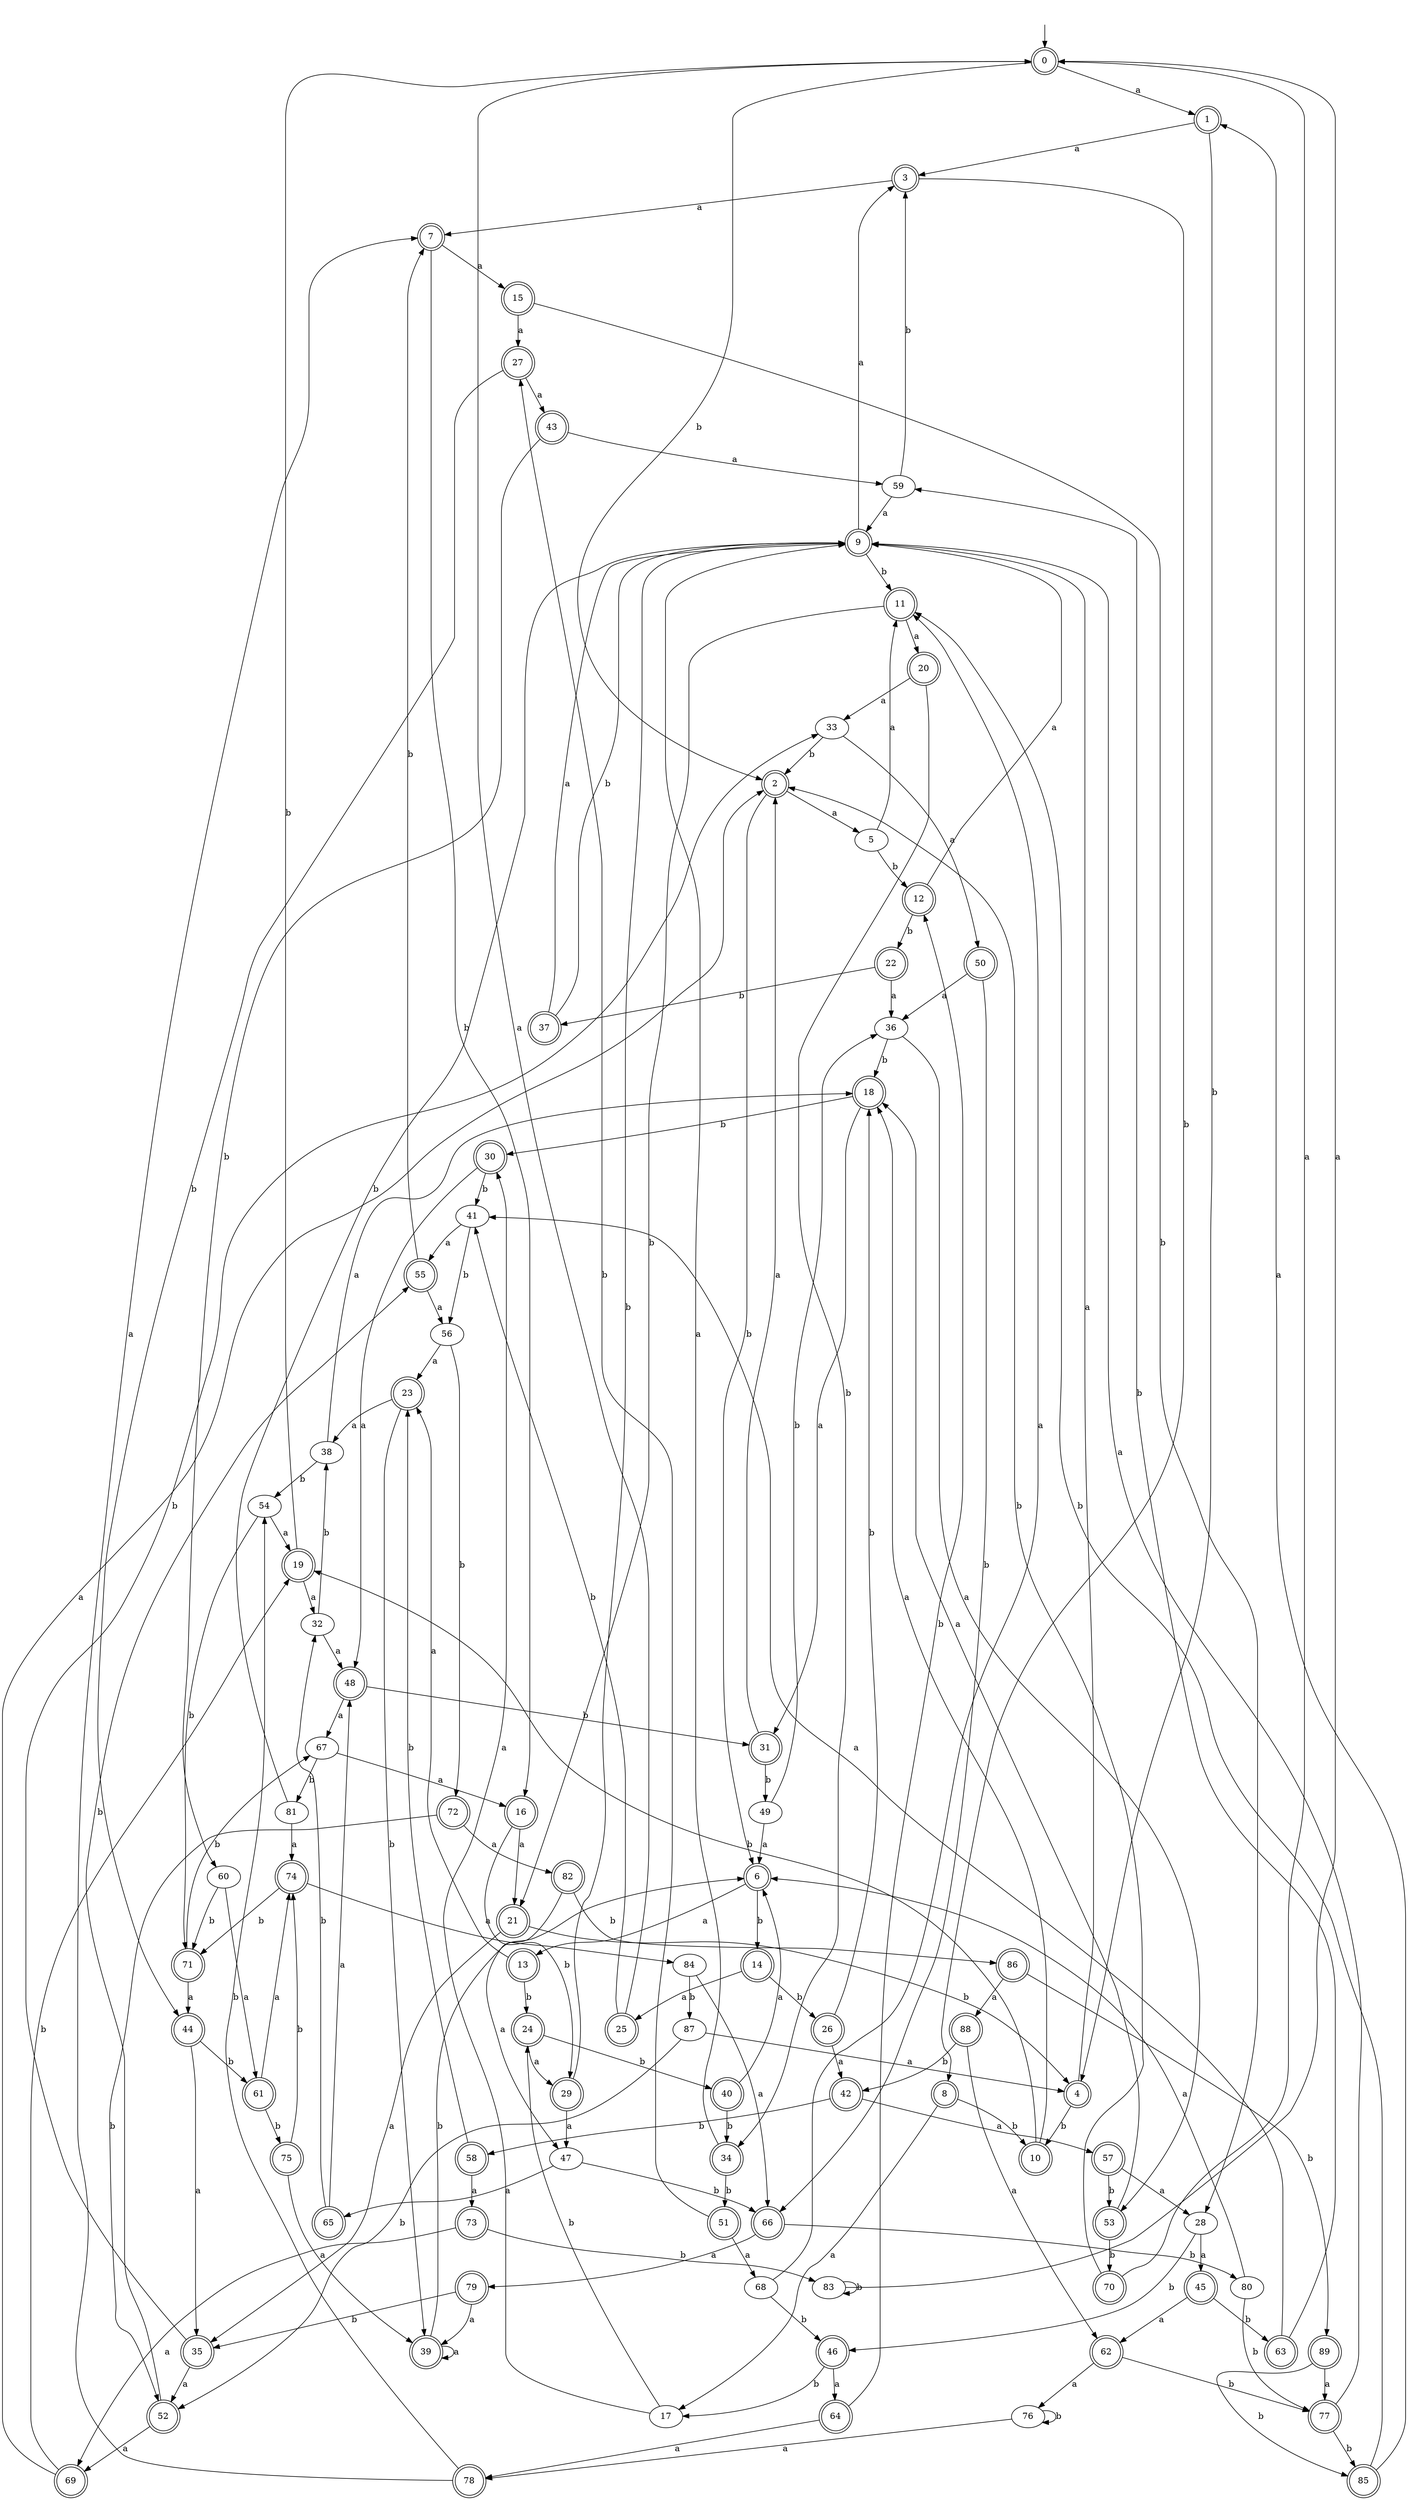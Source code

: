 digraph RandomDFA {
  __start0 [label="", shape=none];
  __start0 -> 0 [label=""];
  0 [shape=circle] [shape=doublecircle]
  0 -> 1 [label="a"]
  0 -> 2 [label="b"]
  1 [shape=doublecircle]
  1 -> 3 [label="a"]
  1 -> 4 [label="b"]
  2 [shape=doublecircle]
  2 -> 5 [label="a"]
  2 -> 6 [label="b"]
  3 [shape=doublecircle]
  3 -> 7 [label="a"]
  3 -> 8 [label="b"]
  4 [shape=doublecircle]
  4 -> 9 [label="a"]
  4 -> 10 [label="b"]
  5
  5 -> 11 [label="a"]
  5 -> 12 [label="b"]
  6 [shape=doublecircle]
  6 -> 13 [label="a"]
  6 -> 14 [label="b"]
  7 [shape=doublecircle]
  7 -> 15 [label="a"]
  7 -> 16 [label="b"]
  8 [shape=doublecircle]
  8 -> 17 [label="a"]
  8 -> 10 [label="b"]
  9 [shape=doublecircle]
  9 -> 3 [label="a"]
  9 -> 11 [label="b"]
  10 [shape=doublecircle]
  10 -> 18 [label="a"]
  10 -> 19 [label="b"]
  11 [shape=doublecircle]
  11 -> 20 [label="a"]
  11 -> 21 [label="b"]
  12 [shape=doublecircle]
  12 -> 9 [label="a"]
  12 -> 22 [label="b"]
  13 [shape=doublecircle]
  13 -> 23 [label="a"]
  13 -> 24 [label="b"]
  14 [shape=doublecircle]
  14 -> 25 [label="a"]
  14 -> 26 [label="b"]
  15 [shape=doublecircle]
  15 -> 27 [label="a"]
  15 -> 28 [label="b"]
  16 [shape=doublecircle]
  16 -> 21 [label="a"]
  16 -> 29 [label="b"]
  17
  17 -> 30 [label="a"]
  17 -> 24 [label="b"]
  18 [shape=doublecircle]
  18 -> 31 [label="a"]
  18 -> 30 [label="b"]
  19 [shape=doublecircle]
  19 -> 32 [label="a"]
  19 -> 0 [label="b"]
  20 [shape=doublecircle]
  20 -> 33 [label="a"]
  20 -> 34 [label="b"]
  21 [shape=doublecircle]
  21 -> 35 [label="a"]
  21 -> 4 [label="b"]
  22 [shape=doublecircle]
  22 -> 36 [label="a"]
  22 -> 37 [label="b"]
  23 [shape=doublecircle]
  23 -> 38 [label="a"]
  23 -> 39 [label="b"]
  24 [shape=doublecircle]
  24 -> 29 [label="a"]
  24 -> 40 [label="b"]
  25 [shape=doublecircle]
  25 -> 0 [label="a"]
  25 -> 41 [label="b"]
  26 [shape=doublecircle]
  26 -> 42 [label="a"]
  26 -> 18 [label="b"]
  27 [shape=doublecircle]
  27 -> 43 [label="a"]
  27 -> 44 [label="b"]
  28
  28 -> 45 [label="a"]
  28 -> 46 [label="b"]
  29 [shape=doublecircle]
  29 -> 47 [label="a"]
  29 -> 9 [label="b"]
  30 [shape=doublecircle]
  30 -> 48 [label="a"]
  30 -> 41 [label="b"]
  31 [shape=doublecircle]
  31 -> 2 [label="a"]
  31 -> 49 [label="b"]
  32
  32 -> 48 [label="a"]
  32 -> 38 [label="b"]
  33
  33 -> 50 [label="a"]
  33 -> 2 [label="b"]
  34 [shape=doublecircle]
  34 -> 9 [label="a"]
  34 -> 51 [label="b"]
  35 [shape=doublecircle]
  35 -> 52 [label="a"]
  35 -> 33 [label="b"]
  36
  36 -> 53 [label="a"]
  36 -> 18 [label="b"]
  37 [shape=doublecircle]
  37 -> 9 [label="a"]
  37 -> 9 [label="b"]
  38
  38 -> 18 [label="a"]
  38 -> 54 [label="b"]
  39 [shape=doublecircle]
  39 -> 39 [label="a"]
  39 -> 6 [label="b"]
  40 [shape=doublecircle]
  40 -> 6 [label="a"]
  40 -> 34 [label="b"]
  41
  41 -> 55 [label="a"]
  41 -> 56 [label="b"]
  42 [shape=doublecircle]
  42 -> 57 [label="a"]
  42 -> 58 [label="b"]
  43 [shape=doublecircle]
  43 -> 59 [label="a"]
  43 -> 60 [label="b"]
  44 [shape=doublecircle]
  44 -> 35 [label="a"]
  44 -> 61 [label="b"]
  45 [shape=doublecircle]
  45 -> 62 [label="a"]
  45 -> 63 [label="b"]
  46 [shape=doublecircle]
  46 -> 64 [label="a"]
  46 -> 17 [label="b"]
  47
  47 -> 65 [label="a"]
  47 -> 66 [label="b"]
  48 [shape=doublecircle]
  48 -> 67 [label="a"]
  48 -> 31 [label="b"]
  49
  49 -> 6 [label="a"]
  49 -> 36 [label="b"]
  50 [shape=doublecircle]
  50 -> 36 [label="a"]
  50 -> 66 [label="b"]
  51 [shape=doublecircle]
  51 -> 68 [label="a"]
  51 -> 27 [label="b"]
  52 [shape=doublecircle]
  52 -> 69 [label="a"]
  52 -> 55 [label="b"]
  53 [shape=doublecircle]
  53 -> 18 [label="a"]
  53 -> 70 [label="b"]
  54
  54 -> 19 [label="a"]
  54 -> 71 [label="b"]
  55 [shape=doublecircle]
  55 -> 56 [label="a"]
  55 -> 7 [label="b"]
  56
  56 -> 23 [label="a"]
  56 -> 72 [label="b"]
  57 [shape=doublecircle]
  57 -> 28 [label="a"]
  57 -> 53 [label="b"]
  58 [shape=doublecircle]
  58 -> 73 [label="a"]
  58 -> 23 [label="b"]
  59
  59 -> 9 [label="a"]
  59 -> 3 [label="b"]
  60
  60 -> 61 [label="a"]
  60 -> 71 [label="b"]
  61 [shape=doublecircle]
  61 -> 74 [label="a"]
  61 -> 75 [label="b"]
  62 [shape=doublecircle]
  62 -> 76 [label="a"]
  62 -> 77 [label="b"]
  63 [shape=doublecircle]
  63 -> 41 [label="a"]
  63 -> 59 [label="b"]
  64 [shape=doublecircle]
  64 -> 78 [label="a"]
  64 -> 12 [label="b"]
  65 [shape=doublecircle]
  65 -> 48 [label="a"]
  65 -> 32 [label="b"]
  66 [shape=doublecircle]
  66 -> 79 [label="a"]
  66 -> 80 [label="b"]
  67
  67 -> 16 [label="a"]
  67 -> 81 [label="b"]
  68
  68 -> 11 [label="a"]
  68 -> 46 [label="b"]
  69 [shape=doublecircle]
  69 -> 2 [label="a"]
  69 -> 19 [label="b"]
  70 [shape=doublecircle]
  70 -> 0 [label="a"]
  70 -> 2 [label="b"]
  71 [shape=doublecircle]
  71 -> 44 [label="a"]
  71 -> 67 [label="b"]
  72 [shape=doublecircle]
  72 -> 82 [label="a"]
  72 -> 52 [label="b"]
  73 [shape=doublecircle]
  73 -> 69 [label="a"]
  73 -> 83 [label="b"]
  74 [shape=doublecircle]
  74 -> 84 [label="a"]
  74 -> 71 [label="b"]
  75 [shape=doublecircle]
  75 -> 39 [label="a"]
  75 -> 74 [label="b"]
  76
  76 -> 78 [label="a"]
  76 -> 76 [label="b"]
  77 [shape=doublecircle]
  77 -> 9 [label="a"]
  77 -> 85 [label="b"]
  78 [shape=doublecircle]
  78 -> 7 [label="a"]
  78 -> 54 [label="b"]
  79 [shape=doublecircle]
  79 -> 39 [label="a"]
  79 -> 35 [label="b"]
  80
  80 -> 6 [label="a"]
  80 -> 77 [label="b"]
  81
  81 -> 74 [label="a"]
  81 -> 9 [label="b"]
  82 [shape=doublecircle]
  82 -> 47 [label="a"]
  82 -> 86 [label="b"]
  83
  83 -> 0 [label="a"]
  83 -> 83 [label="b"]
  84
  84 -> 66 [label="a"]
  84 -> 87 [label="b"]
  85 [shape=doublecircle]
  85 -> 1 [label="a"]
  85 -> 11 [label="b"]
  86 [shape=doublecircle]
  86 -> 88 [label="a"]
  86 -> 89 [label="b"]
  87
  87 -> 4 [label="a"]
  87 -> 52 [label="b"]
  88 [shape=doublecircle]
  88 -> 62 [label="a"]
  88 -> 42 [label="b"]
  89 [shape=doublecircle]
  89 -> 77 [label="a"]
  89 -> 85 [label="b"]
}
